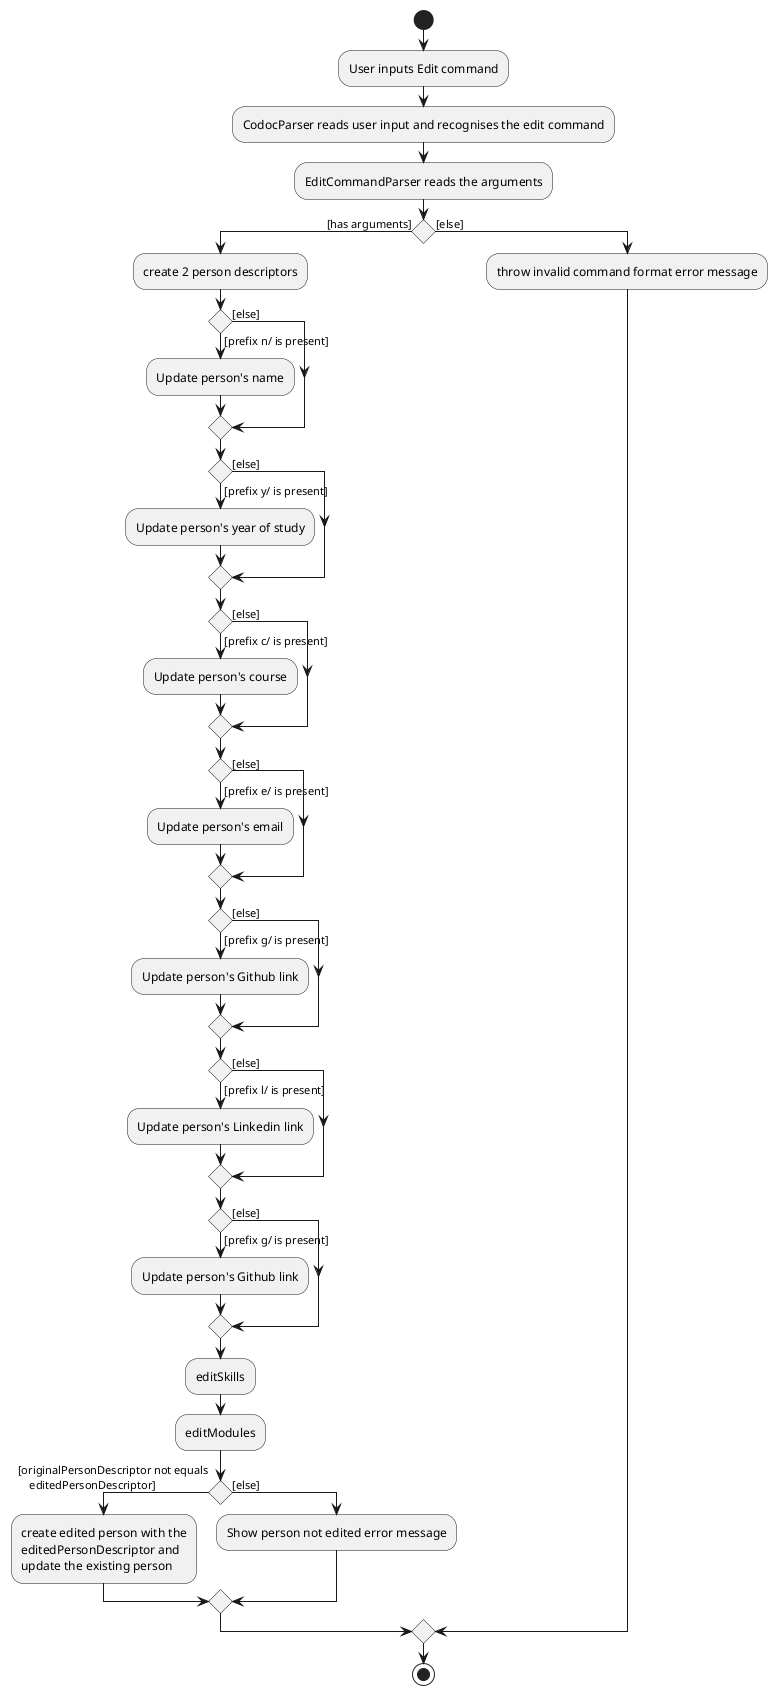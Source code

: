 @startuml
start
:User inputs Edit command;
:CodocParser reads user input and recognises the edit command;
:EditCommandParser reads the arguments;

'Since the beta syntax does not support placing the condition outside the
'diamond we place it as the true branch instead.

if () then ([has arguments])
    :create 2 person descriptors;
    if () then ([prefix n/ is present])
        :Update person's name;
    else ([else])
    endif
    if () then ([prefix y/ is present])
        :Update person's year of study;
    else ([else])
        endif
    if () then ([prefix c/ is present])
        :Update person's course;
    else ([else])
    endif
    if () then ([prefix e/ is present])
        :Update person's email;
    else ([else])
    endif
    if () then ([prefix g/ is present])
            :Update person's Github link;
    else ([else])
    endif
    if () then ([prefix l/ is present])
            :Update person's Linkedin link;
    else ([else])
    endif
    if () then ([prefix g/ is present])
            :Update person's Github link;
    else ([else])
    endif
    :editSkills;
    :editModules;
    if () then ([originalPersonDescriptor not equals
    editedPersonDescriptor])
        :create edited person with the
        editedPersonDescriptor and
        update the existing person;
    else ([else])
        :Show person not edited error message;
    endif
else ([else])
    :throw invalid command format error message;
endif
stop
@enduml

